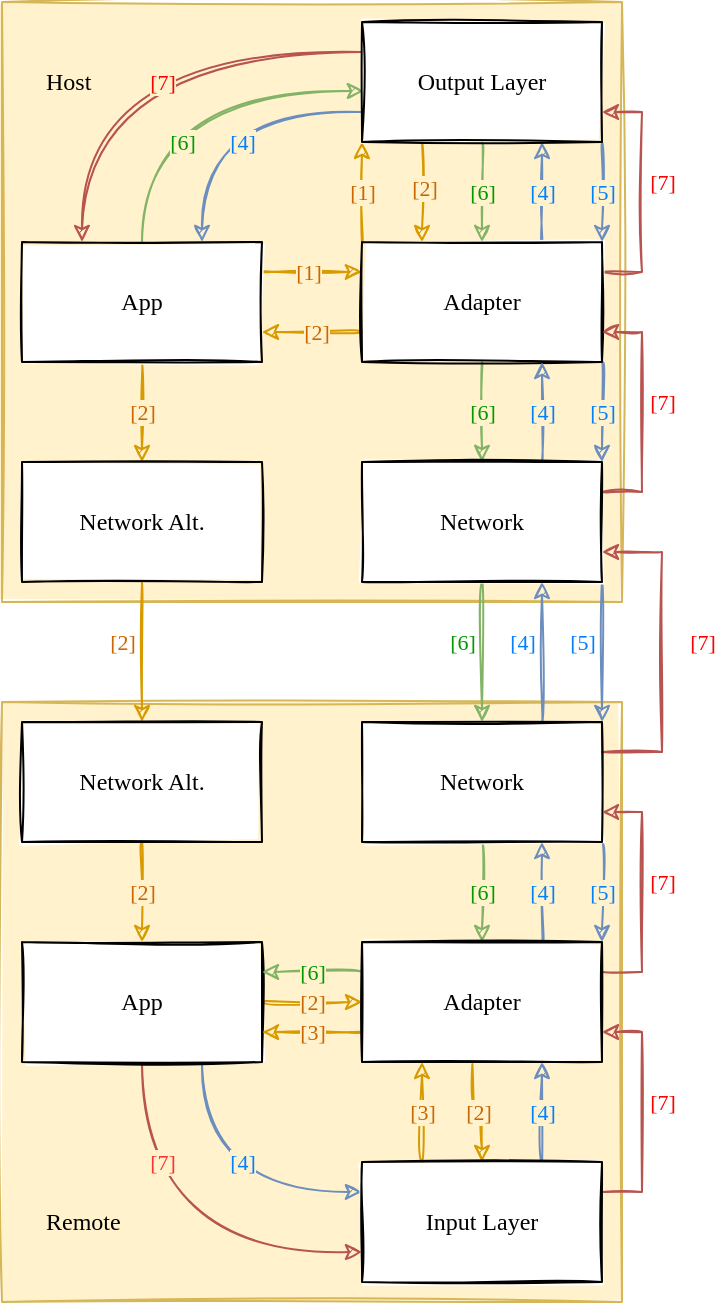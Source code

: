 <mxfile version="14.5.1" type="github">
  <diagram id="R2lEEEUBdFMjLlhIrx00" name="Page-1">
    <mxGraphModel dx="946" dy="662" grid="1" gridSize="10" guides="1" tooltips="1" connect="1" arrows="1" fold="1" page="0" pageScale="1" pageWidth="850" pageHeight="1100" math="0" shadow="0" extFonts="Permanent Marker^https://fonts.googleapis.com/css?family=Permanent+Marker">
      <root>
        <mxCell id="0" />
        <mxCell id="1" parent="0" />
        <mxCell id="pU21dftAFh7mlRXFfOvP-20" value="" style="whiteSpace=wrap;html=1;sketch=1;fillColor=#fff2cc;strokeColor=#d6b656;fontFamily=Comic Sans MS;fillStyle=solid;" parent="1" vertex="1">
          <mxGeometry x="10" y="360" width="310" height="300" as="geometry" />
        </mxCell>
        <mxCell id="pU21dftAFh7mlRXFfOvP-16" value="" style="whiteSpace=wrap;html=1;sketch=1;fillColor=#fff2cc;strokeColor=#d6b656;fontFamily=Comic Sans MS;fillStyle=solid;" parent="1" vertex="1">
          <mxGeometry x="10" y="10" width="310" height="300" as="geometry" />
        </mxCell>
        <mxCell id="pU21dftAFh7mlRXFfOvP-2" style="edgeStyle=orthogonalEdgeStyle;orthogonalLoop=1;jettySize=auto;html=1;exitX=0.5;exitY=1;exitDx=0;exitDy=0;curved=1;sketch=1;fontFamily=Comic Sans MS;" parent="1" edge="1">
          <mxGeometry relative="1" as="geometry">
            <mxPoint x="60" y="230" as="sourcePoint" />
            <mxPoint x="60" y="230" as="targetPoint" />
          </mxGeometry>
        </mxCell>
        <mxCell id="pU21dftAFh7mlRXFfOvP-7" style="edgeStyle=orthogonalEdgeStyle;orthogonalLoop=1;jettySize=auto;html=1;exitX=1;exitY=0.25;exitDx=0;exitDy=0;entryX=0;entryY=0.25;entryDx=0;entryDy=0;curved=1;fillColor=#ffcd28;strokeColor=#d79b00;sketch=1;gradientColor=#ffa500;fontFamily=Comic Sans MS;" parent="1" source="pU21dftAFh7mlRXFfOvP-4" target="pU21dftAFh7mlRXFfOvP-5" edge="1">
          <mxGeometry relative="1" as="geometry" />
        </mxCell>
        <mxCell id="pU21dftAFh7mlRXFfOvP-11" value="[1]" style="edgeLabel;html=1;align=center;verticalAlign=middle;resizable=0;points=[];sketch=1;fontFamily=Comic Sans MS;fontColor=#CC6600;labelBackgroundColor=#FFF2CC;" parent="pU21dftAFh7mlRXFfOvP-7" vertex="1" connectable="0">
          <mxGeometry x="-0.079" relative="1" as="geometry">
            <mxPoint as="offset" />
          </mxGeometry>
        </mxCell>
        <mxCell id="pU21dftAFh7mlRXFfOvP-18" value="[2]" style="edgeStyle=orthogonalEdgeStyle;orthogonalLoop=1;jettySize=auto;html=1;exitX=0.5;exitY=1;exitDx=0;exitDy=0;entryX=0.5;entryY=0;entryDx=0;entryDy=0;curved=1;fillColor=#ffcd28;strokeColor=#d79b00;sketch=1;gradientColor=#ffa500;fontFamily=Comic Sans MS;fontColor=#CC6600;labelBackgroundColor=#FFF2CC;" parent="1" source="pU21dftAFh7mlRXFfOvP-4" target="pU21dftAFh7mlRXFfOvP-14" edge="1">
          <mxGeometry relative="1" as="geometry" />
        </mxCell>
        <mxCell id="pU21dftAFh7mlRXFfOvP-54" value="[6]" style="edgeStyle=orthogonalEdgeStyle;orthogonalLoop=1;jettySize=auto;html=1;exitX=0.5;exitY=0;exitDx=0;exitDy=0;entryX=0.008;entryY=0.575;entryDx=0;entryDy=0;curved=1;sketch=1;fontFamily=Comic Sans MS;entryPerimeter=0;fillColor=#d5e8d4;strokeColor=#82b366;fontColor=#009900;labelBackgroundColor=#FFF2CC;" parent="1" source="pU21dftAFh7mlRXFfOvP-4" target="pU21dftAFh7mlRXFfOvP-6" edge="1">
          <mxGeometry x="-0.464" y="-20" relative="1" as="geometry">
            <mxPoint as="offset" />
          </mxGeometry>
        </mxCell>
        <mxCell id="pU21dftAFh7mlRXFfOvP-4" value="App" style="whiteSpace=wrap;html=1;sketch=1;fontFamily=Comic Sans MS;" parent="1" vertex="1">
          <mxGeometry x="20" y="130" width="120" height="60" as="geometry" />
        </mxCell>
        <mxCell id="pU21dftAFh7mlRXFfOvP-8" value="[1]" style="edgeStyle=orthogonalEdgeStyle;orthogonalLoop=1;jettySize=auto;html=1;exitX=0;exitY=0;exitDx=0;exitDy=0;entryX=0;entryY=1;entryDx=0;entryDy=0;curved=1;fillColor=#ffcd28;strokeColor=#d79b00;sketch=1;gradientColor=#ffa500;fontFamily=Comic Sans MS;fontColor=#CC6600;labelBackgroundColor=#FFF2CC;" parent="1" source="pU21dftAFh7mlRXFfOvP-5" target="pU21dftAFh7mlRXFfOvP-6" edge="1">
          <mxGeometry relative="1" as="geometry" />
        </mxCell>
        <mxCell id="pU21dftAFh7mlRXFfOvP-10" style="edgeStyle=orthogonalEdgeStyle;orthogonalLoop=1;jettySize=auto;html=1;exitX=0;exitY=0.75;exitDx=0;exitDy=0;entryX=1;entryY=0.75;entryDx=0;entryDy=0;curved=1;fillColor=#ffcd28;strokeColor=#d79b00;sketch=1;gradientColor=#ffa500;fontFamily=Comic Sans MS;fontColor=#CC6600;" parent="1" source="pU21dftAFh7mlRXFfOvP-5" target="pU21dftAFh7mlRXFfOvP-4" edge="1">
          <mxGeometry relative="1" as="geometry" />
        </mxCell>
        <mxCell id="pU21dftAFh7mlRXFfOvP-13" value="[2]" style="edgeLabel;html=1;align=center;verticalAlign=middle;resizable=0;points=[];sketch=1;fontFamily=Comic Sans MS;fontColor=#CC6600;labelBackgroundColor=#FFF2CC;" parent="pU21dftAFh7mlRXFfOvP-10" vertex="1" connectable="0">
          <mxGeometry x="-0.059" relative="1" as="geometry">
            <mxPoint as="offset" />
          </mxGeometry>
        </mxCell>
        <mxCell id="pU21dftAFh7mlRXFfOvP-39" value="[4]" style="edgeStyle=orthogonalEdgeStyle;orthogonalLoop=1;jettySize=auto;html=1;exitX=0.75;exitY=0;exitDx=0;exitDy=0;entryX=0.75;entryY=1;entryDx=0;entryDy=0;curved=1;fillColor=#dae8fc;strokeColor=#6c8ebf;sketch=1;fontFamily=Comic Sans MS;fontColor=#007FFF;labelBackgroundColor=#FFF2CC;" parent="1" source="pU21dftAFh7mlRXFfOvP-5" target="pU21dftAFh7mlRXFfOvP-6" edge="1">
          <mxGeometry relative="1" as="geometry" />
        </mxCell>
        <mxCell id="pU21dftAFh7mlRXFfOvP-42" value="[5]" style="edgeStyle=orthogonalEdgeStyle;orthogonalLoop=1;jettySize=auto;html=1;exitX=1;exitY=1;exitDx=0;exitDy=0;entryX=1;entryY=0;entryDx=0;entryDy=0;curved=1;sketch=1;fillColor=#dae8fc;strokeColor=#6c8ebf;fontFamily=Comic Sans MS;fontColor=#007FFF;labelBackgroundColor=#FFF2CC;" parent="1" source="pU21dftAFh7mlRXFfOvP-5" target="pU21dftAFh7mlRXFfOvP-15" edge="1">
          <mxGeometry relative="1" as="geometry" />
        </mxCell>
        <mxCell id="pU21dftAFh7mlRXFfOvP-48" value="[6]" style="edgeStyle=orthogonalEdgeStyle;orthogonalLoop=1;jettySize=auto;html=1;entryX=0.5;entryY=0;entryDx=0;entryDy=0;curved=1;sketch=1;fontFamily=Comic Sans MS;exitX=0.5;exitY=1;exitDx=0;exitDy=0;fillColor=#d5e8d4;strokeColor=#82b366;fontColor=#009900;labelBackgroundColor=#FFF2CC;" parent="1" source="pU21dftAFh7mlRXFfOvP-5" target="pU21dftAFh7mlRXFfOvP-15" edge="1">
          <mxGeometry relative="1" as="geometry">
            <mxPoint x="220" y="190" as="sourcePoint" />
          </mxGeometry>
        </mxCell>
        <mxCell id="pU21dftAFh7mlRXFfOvP-66" value="[7]" style="edgeStyle=orthogonalEdgeStyle;orthogonalLoop=1;jettySize=auto;html=1;exitX=1;exitY=0.25;exitDx=0;exitDy=0;entryX=1;entryY=0.75;entryDx=0;entryDy=0;sketch=1;fontFamily=Comic Sans MS;fillColor=#f8cecc;strokeColor=#b85450;fontColor=#FF0000;labelBackgroundColor=none;rounded=0;" parent="1" source="pU21dftAFh7mlRXFfOvP-5" target="pU21dftAFh7mlRXFfOvP-6" edge="1">
          <mxGeometry x="0.083" y="-10" relative="1" as="geometry">
            <mxPoint as="offset" />
          </mxGeometry>
        </mxCell>
        <mxCell id="pU21dftAFh7mlRXFfOvP-5" value="Adapter" style="whiteSpace=wrap;html=1;sketch=1;fontFamily=Comic Sans MS;" parent="1" vertex="1">
          <mxGeometry x="190" y="130" width="120" height="60" as="geometry" />
        </mxCell>
        <mxCell id="pU21dftAFh7mlRXFfOvP-9" style="edgeStyle=orthogonalEdgeStyle;orthogonalLoop=1;jettySize=auto;html=1;entryX=0.25;entryY=0;entryDx=0;entryDy=0;exitX=0.25;exitY=1;exitDx=0;exitDy=0;curved=1;fillColor=#ffcd28;strokeColor=#d79b00;sketch=1;gradientColor=#ffa500;fontFamily=Comic Sans MS;" parent="1" source="pU21dftAFh7mlRXFfOvP-6" target="pU21dftAFh7mlRXFfOvP-5" edge="1">
          <mxGeometry relative="1" as="geometry" />
        </mxCell>
        <mxCell id="pU21dftAFh7mlRXFfOvP-12" value="[2]" style="edgeLabel;html=1;align=center;verticalAlign=middle;resizable=0;points=[];sketch=1;fontFamily=Comic Sans MS;fontColor=#CC6600;labelBackgroundColor=#FFF2CC;" parent="pU21dftAFh7mlRXFfOvP-9" vertex="1" connectable="0">
          <mxGeometry x="-0.087" y="1" relative="1" as="geometry">
            <mxPoint as="offset" />
          </mxGeometry>
        </mxCell>
        <mxCell id="pU21dftAFh7mlRXFfOvP-41" value="[5]" style="edgeStyle=orthogonalEdgeStyle;orthogonalLoop=1;jettySize=auto;html=1;exitX=1;exitY=1;exitDx=0;exitDy=0;entryX=1;entryY=0;entryDx=0;entryDy=0;curved=1;sketch=1;fillColor=#dae8fc;strokeColor=#6c8ebf;fontFamily=Comic Sans MS;fontColor=#007FFF;labelBackgroundColor=#FFF2CC;" parent="1" source="pU21dftAFh7mlRXFfOvP-6" target="pU21dftAFh7mlRXFfOvP-5" edge="1">
          <mxGeometry relative="1" as="geometry" />
        </mxCell>
        <mxCell id="pU21dftAFh7mlRXFfOvP-56" value="[6]" style="edgeStyle=orthogonalEdgeStyle;orthogonalLoop=1;jettySize=auto;html=1;exitX=0.5;exitY=1;exitDx=0;exitDy=0;entryX=0.5;entryY=0;entryDx=0;entryDy=0;curved=1;sketch=1;fontFamily=Comic Sans MS;fillColor=#d5e8d4;strokeColor=#82b366;fontColor=#009900;labelBackgroundColor=#FFF2CC;" parent="1" source="pU21dftAFh7mlRXFfOvP-6" target="pU21dftAFh7mlRXFfOvP-5" edge="1">
          <mxGeometry relative="1" as="geometry" />
        </mxCell>
        <mxCell id="pU21dftAFh7mlRXFfOvP-69" value="[7]" style="edgeStyle=orthogonalEdgeStyle;orthogonalLoop=1;jettySize=auto;html=1;exitX=0;exitY=0.25;exitDx=0;exitDy=0;entryX=0.25;entryY=0;entryDx=0;entryDy=0;curved=1;sketch=1;fontFamily=Comic Sans MS;fillColor=#f8cecc;strokeColor=#b85450;fontColor=#FF0000;labelBackgroundColor=#FFF2CC;" parent="1" source="pU21dftAFh7mlRXFfOvP-6" target="pU21dftAFh7mlRXFfOvP-4" edge="1">
          <mxGeometry x="-0.149" y="15" relative="1" as="geometry">
            <mxPoint as="offset" />
          </mxGeometry>
        </mxCell>
        <mxCell id="xrkJ1RhqO17VFnVHTUfB-3" value="[4]" style="edgeStyle=orthogonalEdgeStyle;curved=1;rounded=1;orthogonalLoop=1;jettySize=auto;html=1;exitX=0;exitY=0.75;exitDx=0;exitDy=0;entryX=0.75;entryY=0;entryDx=0;entryDy=0;fillColor=#dae8fc;strokeColor=#6c8ebf;sketch=1;fontFamily=Comic Sans MS;fontColor=#007FFF;labelBackgroundColor=#FFF2CC;" parent="1" source="pU21dftAFh7mlRXFfOvP-6" target="pU21dftAFh7mlRXFfOvP-4" edge="1">
          <mxGeometry x="-0.172" y="15" relative="1" as="geometry">
            <mxPoint as="offset" />
          </mxGeometry>
        </mxCell>
        <mxCell id="pU21dftAFh7mlRXFfOvP-6" value="Output Layer" style="whiteSpace=wrap;html=1;sketch=1;fontFamily=Comic Sans MS;" parent="1" vertex="1">
          <mxGeometry x="190" y="20" width="120" height="60" as="geometry" />
        </mxCell>
        <mxCell id="pU21dftAFh7mlRXFfOvP-24" value="[2]" style="edgeStyle=orthogonalEdgeStyle;orthogonalLoop=1;jettySize=auto;html=1;exitX=0.5;exitY=1;exitDx=0;exitDy=0;entryX=0.5;entryY=0;entryDx=0;entryDy=0;curved=1;fillColor=#ffe6cc;strokeColor=#d79b00;sketch=1;fontFamily=Comic Sans MS;fontColor=#CC6600;labelBackgroundColor=none;" parent="1" source="pU21dftAFh7mlRXFfOvP-14" target="pU21dftAFh7mlRXFfOvP-23" edge="1">
          <mxGeometry x="-0.143" y="-10" relative="1" as="geometry">
            <mxPoint as="offset" />
          </mxGeometry>
        </mxCell>
        <mxCell id="pU21dftAFh7mlRXFfOvP-14" value="Network Alt." style="whiteSpace=wrap;html=1;sketch=1;fontFamily=Comic Sans MS;" parent="1" vertex="1">
          <mxGeometry x="20" y="240" width="120" height="60" as="geometry" />
        </mxCell>
        <mxCell id="pU21dftAFh7mlRXFfOvP-38" value="[4]" style="edgeStyle=orthogonalEdgeStyle;orthogonalLoop=1;jettySize=auto;html=1;exitX=0.75;exitY=0;exitDx=0;exitDy=0;entryX=0.75;entryY=1;entryDx=0;entryDy=0;curved=1;fillColor=#dae8fc;strokeColor=#6c8ebf;sketch=1;fontFamily=Comic Sans MS;fontColor=#007FFF;labelBackgroundColor=#FFF2CC;" parent="1" source="pU21dftAFh7mlRXFfOvP-15" target="pU21dftAFh7mlRXFfOvP-5" edge="1">
          <mxGeometry relative="1" as="geometry" />
        </mxCell>
        <mxCell id="pU21dftAFh7mlRXFfOvP-44" style="edgeStyle=orthogonalEdgeStyle;orthogonalLoop=1;jettySize=auto;html=1;exitX=1;exitY=1;exitDx=0;exitDy=0;entryX=1;entryY=0;entryDx=0;entryDy=0;curved=1;sketch=1;fillColor=#dae8fc;strokeColor=#6c8ebf;fontFamily=Comic Sans MS;fontColor=#007FFF;" parent="1" source="pU21dftAFh7mlRXFfOvP-15" target="pU21dftAFh7mlRXFfOvP-27" edge="1">
          <mxGeometry relative="1" as="geometry" />
        </mxCell>
        <mxCell id="pU21dftAFh7mlRXFfOvP-45" value="[5]" style="edgeLabel;html=1;align=center;verticalAlign=middle;resizable=0;points=[];sketch=1;fontFamily=Comic Sans MS;fontColor=#007FFF;labelBackgroundColor=none;" parent="pU21dftAFh7mlRXFfOvP-44" vertex="1" connectable="0">
          <mxGeometry x="0.252" relative="1" as="geometry">
            <mxPoint x="-10" y="-13.81" as="offset" />
          </mxGeometry>
        </mxCell>
        <mxCell id="pU21dftAFh7mlRXFfOvP-49" value="[6]" style="edgeStyle=orthogonalEdgeStyle;orthogonalLoop=1;jettySize=auto;html=1;exitX=0.5;exitY=1;exitDx=0;exitDy=0;entryX=0.5;entryY=0;entryDx=0;entryDy=0;curved=1;sketch=1;fontFamily=Comic Sans MS;fillColor=#d5e8d4;strokeColor=#82b366;fontColor=#009900;labelBackgroundColor=none;" parent="1" source="pU21dftAFh7mlRXFfOvP-15" target="pU21dftAFh7mlRXFfOvP-27" edge="1">
          <mxGeometry x="-0.143" y="-10" relative="1" as="geometry">
            <mxPoint as="offset" />
          </mxGeometry>
        </mxCell>
        <mxCell id="pU21dftAFh7mlRXFfOvP-65" value="[7]" style="edgeStyle=orthogonalEdgeStyle;orthogonalLoop=1;jettySize=auto;html=1;exitX=1;exitY=0.25;exitDx=0;exitDy=0;entryX=1;entryY=0.75;entryDx=0;entryDy=0;sketch=1;fontFamily=Comic Sans MS;fillColor=#f8cecc;strokeColor=#b85450;fontColor=#FF0000;labelBackgroundColor=none;rounded=0;" parent="1" source="pU21dftAFh7mlRXFfOvP-15" target="pU21dftAFh7mlRXFfOvP-5" edge="1">
          <mxGeometry x="0.083" y="-10" relative="1" as="geometry">
            <mxPoint as="offset" />
          </mxGeometry>
        </mxCell>
        <mxCell id="pU21dftAFh7mlRXFfOvP-15" value="Network" style="whiteSpace=wrap;html=1;sketch=1;fontFamily=Comic Sans MS;" parent="1" vertex="1">
          <mxGeometry x="190" y="240" width="120" height="60" as="geometry" />
        </mxCell>
        <mxCell id="pU21dftAFh7mlRXFfOvP-17" value="Host" style="text;html=1;align=left;verticalAlign=middle;resizable=0;points=[];autosize=1;sketch=1;fontFamily=Comic Sans MS;" parent="1" vertex="1">
          <mxGeometry x="30" y="40" width="40" height="20" as="geometry" />
        </mxCell>
        <mxCell id="pU21dftAFh7mlRXFfOvP-21" value="Remote" style="text;html=1;strokeColor=none;fillColor=none;align=left;verticalAlign=middle;whiteSpace=wrap;sketch=1;fontFamily=Comic Sans MS;" parent="1" vertex="1">
          <mxGeometry x="30" y="610" width="40" height="20" as="geometry" />
        </mxCell>
        <mxCell id="pU21dftAFh7mlRXFfOvP-26" value="[2]" style="edgeStyle=orthogonalEdgeStyle;orthogonalLoop=1;jettySize=auto;html=1;exitX=0.5;exitY=1;exitDx=0;exitDy=0;entryX=0.5;entryY=0;entryDx=0;entryDy=0;curved=1;fillColor=#ffe6cc;strokeColor=#d79b00;sketch=1;fontFamily=Comic Sans MS;fontColor=#CC6600;labelBackgroundColor=#FFF2CC;" parent="1" source="pU21dftAFh7mlRXFfOvP-23" target="pU21dftAFh7mlRXFfOvP-25" edge="1">
          <mxGeometry relative="1" as="geometry" />
        </mxCell>
        <mxCell id="pU21dftAFh7mlRXFfOvP-23" value="Network Alt." style="whiteSpace=wrap;html=1;sketch=1;fontFamily=Comic Sans MS;" parent="1" vertex="1">
          <mxGeometry x="20" y="370" width="120" height="60" as="geometry" />
        </mxCell>
        <mxCell id="pU21dftAFh7mlRXFfOvP-30" value="[2]" style="edgeStyle=orthogonalEdgeStyle;orthogonalLoop=1;jettySize=auto;html=1;exitX=1;exitY=0.5;exitDx=0;exitDy=0;entryX=0;entryY=0.5;entryDx=0;entryDy=0;curved=1;fillColor=#ffe6cc;strokeColor=#d79b00;sketch=1;fontFamily=Comic Sans MS;fontColor=#CC6600;labelBackgroundColor=#FFF2CC;" parent="1" source="pU21dftAFh7mlRXFfOvP-25" target="pU21dftAFh7mlRXFfOvP-28" edge="1">
          <mxGeometry relative="1" as="geometry" />
        </mxCell>
        <mxCell id="pU21dftAFh7mlRXFfOvP-35" value="[4]" style="edgeStyle=orthogonalEdgeStyle;orthogonalLoop=1;jettySize=auto;html=1;exitX=0.75;exitY=1;exitDx=0;exitDy=0;entryX=0;entryY=0.25;entryDx=0;entryDy=0;curved=1;fillColor=#dae8fc;strokeColor=#6c8ebf;sketch=1;fontFamily=Comic Sans MS;fontColor=#007FFF;labelBackgroundColor=#FFF2CC;" parent="1" source="pU21dftAFh7mlRXFfOvP-25" target="pU21dftAFh7mlRXFfOvP-29" edge="1">
          <mxGeometry x="0.172" y="15" relative="1" as="geometry">
            <mxPoint as="offset" />
          </mxGeometry>
        </mxCell>
        <mxCell id="pU21dftAFh7mlRXFfOvP-58" value="[7]" style="edgeStyle=orthogonalEdgeStyle;orthogonalLoop=1;jettySize=auto;html=1;exitX=0.5;exitY=1;exitDx=0;exitDy=0;entryX=0;entryY=0.75;entryDx=0;entryDy=0;curved=1;sketch=1;fontFamily=Comic Sans MS;fillColor=#f8cecc;strokeColor=#b85450;fontColor=#FF3333;labelBackgroundColor=#FFF2CC;" parent="1" source="pU21dftAFh7mlRXFfOvP-25" target="pU21dftAFh7mlRXFfOvP-29" edge="1">
          <mxGeometry x="-0.512" y="10" relative="1" as="geometry">
            <mxPoint as="offset" />
          </mxGeometry>
        </mxCell>
        <mxCell id="pU21dftAFh7mlRXFfOvP-25" value="App" style="whiteSpace=wrap;html=1;sketch=1;fontFamily=Comic Sans MS;" parent="1" vertex="1">
          <mxGeometry x="20" y="480" width="120" height="60" as="geometry" />
        </mxCell>
        <mxCell id="pU21dftAFh7mlRXFfOvP-37" value="[4]" style="edgeStyle=orthogonalEdgeStyle;orthogonalLoop=1;jettySize=auto;html=1;exitX=0.75;exitY=0;exitDx=0;exitDy=0;entryX=0.75;entryY=1;entryDx=0;entryDy=0;curved=1;fillColor=#dae8fc;strokeColor=#6c8ebf;sketch=1;fontFamily=Comic Sans MS;fontColor=#007FFF;labelBackgroundColor=none;" parent="1" source="pU21dftAFh7mlRXFfOvP-27" target="pU21dftAFh7mlRXFfOvP-15" edge="1">
          <mxGeometry x="0.143" y="10" relative="1" as="geometry">
            <mxPoint as="offset" />
          </mxGeometry>
        </mxCell>
        <mxCell id="pU21dftAFh7mlRXFfOvP-46" value="[5]" style="edgeStyle=orthogonalEdgeStyle;orthogonalLoop=1;jettySize=auto;html=1;exitX=1;exitY=1;exitDx=0;exitDy=0;curved=1;sketch=1;fontFamily=Comic Sans MS;entryX=1;entryY=0;entryDx=0;entryDy=0;fillColor=#dae8fc;strokeColor=#6c8ebf;fontColor=#007FFF;labelBackgroundColor=#FFF2CC;" parent="1" source="pU21dftAFh7mlRXFfOvP-27" target="pU21dftAFh7mlRXFfOvP-28" edge="1">
          <mxGeometry relative="1" as="geometry" />
        </mxCell>
        <mxCell id="pU21dftAFh7mlRXFfOvP-53" value="[6]" style="edgeStyle=orthogonalEdgeStyle;orthogonalLoop=1;jettySize=auto;html=1;exitX=0.5;exitY=1;exitDx=0;exitDy=0;entryX=0.5;entryY=0;entryDx=0;entryDy=0;curved=1;sketch=1;fontFamily=Comic Sans MS;fillColor=#d5e8d4;strokeColor=#82b366;fontColor=#009900;labelBackgroundColor=#FFF2CC;" parent="1" source="pU21dftAFh7mlRXFfOvP-27" target="pU21dftAFh7mlRXFfOvP-28" edge="1">
          <mxGeometry relative="1" as="geometry" />
        </mxCell>
        <mxCell id="pU21dftAFh7mlRXFfOvP-64" value="[7]" style="edgeStyle=orthogonalEdgeStyle;orthogonalLoop=1;jettySize=auto;html=1;exitX=1;exitY=0.25;exitDx=0;exitDy=0;entryX=1;entryY=0.75;entryDx=0;entryDy=0;sketch=1;fontFamily=Comic Sans MS;fillColor=#f8cecc;strokeColor=#b85450;fontColor=#FF0000;labelBackgroundColor=none;rounded=0;" parent="1" source="pU21dftAFh7mlRXFfOvP-27" target="pU21dftAFh7mlRXFfOvP-15" edge="1">
          <mxGeometry x="0.071" y="-20" relative="1" as="geometry">
            <Array as="points">
              <mxPoint x="340" y="385" />
              <mxPoint x="340" y="285" />
            </Array>
            <mxPoint as="offset" />
          </mxGeometry>
        </mxCell>
        <mxCell id="pU21dftAFh7mlRXFfOvP-27" value="Network" style="whiteSpace=wrap;html=1;sketch=1;fontFamily=Comic Sans MS;" parent="1" vertex="1">
          <mxGeometry x="190" y="370" width="120" height="60" as="geometry" />
        </mxCell>
        <mxCell id="pU21dftAFh7mlRXFfOvP-31" value="[2]" style="edgeStyle=orthogonalEdgeStyle;orthogonalLoop=1;jettySize=auto;html=1;exitX=0.46;exitY=1.016;exitDx=0;exitDy=0;entryX=0.5;entryY=0;entryDx=0;entryDy=0;exitPerimeter=0;curved=1;fillColor=#ffe6cc;strokeColor=#d79b00;sketch=1;fontFamily=Comic Sans MS;fontColor=#CC6600;labelBackgroundColor=#FFF2CC;" parent="1" source="pU21dftAFh7mlRXFfOvP-28" target="pU21dftAFh7mlRXFfOvP-29" edge="1">
          <mxGeometry relative="1" as="geometry" />
        </mxCell>
        <mxCell id="pU21dftAFh7mlRXFfOvP-34" value="[3]" style="edgeStyle=orthogonalEdgeStyle;orthogonalLoop=1;jettySize=auto;html=1;exitX=0;exitY=0.75;exitDx=0;exitDy=0;entryX=1;entryY=0.75;entryDx=0;entryDy=0;curved=1;fillColor=#ffe6cc;strokeColor=#d79b00;sketch=1;fontFamily=Comic Sans MS;fontColor=#CC6600;labelBackgroundColor=#FFF2CC;" parent="1" source="pU21dftAFh7mlRXFfOvP-28" target="pU21dftAFh7mlRXFfOvP-25" edge="1">
          <mxGeometry relative="1" as="geometry" />
        </mxCell>
        <mxCell id="pU21dftAFh7mlRXFfOvP-36" value="[4]" style="edgeStyle=orthogonalEdgeStyle;orthogonalLoop=1;jettySize=auto;html=1;exitX=0.75;exitY=0;exitDx=0;exitDy=0;curved=1;entryX=0.75;entryY=1;entryDx=0;entryDy=0;fillColor=#dae8fc;strokeColor=#6c8ebf;sketch=1;fontFamily=Comic Sans MS;fontColor=#007FFF;labelBackgroundColor=#FFF2CC;" parent="1" source="pU21dftAFh7mlRXFfOvP-28" target="pU21dftAFh7mlRXFfOvP-27" edge="1">
          <mxGeometry relative="1" as="geometry">
            <mxPoint x="220" y="430" as="targetPoint" />
          </mxGeometry>
        </mxCell>
        <mxCell id="pU21dftAFh7mlRXFfOvP-50" value="[6]" style="edgeStyle=orthogonalEdgeStyle;orthogonalLoop=1;jettySize=auto;html=1;exitX=0;exitY=0.25;exitDx=0;exitDy=0;entryX=1;entryY=0.25;entryDx=0;entryDy=0;curved=1;sketch=1;fontFamily=Comic Sans MS;fillColor=#d5e8d4;strokeColor=#82b366;fontColor=#009900;labelBackgroundColor=#FFF2CC;" parent="1" source="pU21dftAFh7mlRXFfOvP-28" target="pU21dftAFh7mlRXFfOvP-25" edge="1">
          <mxGeometry relative="1" as="geometry" />
        </mxCell>
        <mxCell id="pU21dftAFh7mlRXFfOvP-63" value="[7]" style="edgeStyle=orthogonalEdgeStyle;orthogonalLoop=1;jettySize=auto;html=1;exitX=1;exitY=0.25;exitDx=0;exitDy=0;entryX=1;entryY=0.75;entryDx=0;entryDy=0;sketch=1;fontFamily=Comic Sans MS;fillColor=#f8cecc;strokeColor=#b85450;fontColor=#FF0000;labelBackgroundColor=none;rounded=0;" parent="1" source="pU21dftAFh7mlRXFfOvP-28" target="pU21dftAFh7mlRXFfOvP-27" edge="1">
          <mxGeometry x="0.083" y="-10" relative="1" as="geometry">
            <mxPoint as="offset" />
          </mxGeometry>
        </mxCell>
        <mxCell id="pU21dftAFh7mlRXFfOvP-28" value="Adapter" style="whiteSpace=wrap;html=1;sketch=1;fontFamily=Comic Sans MS;" parent="1" vertex="1">
          <mxGeometry x="190" y="480" width="120" height="60" as="geometry" />
        </mxCell>
        <mxCell id="pU21dftAFh7mlRXFfOvP-32" value="[3]" style="edgeStyle=orthogonalEdgeStyle;orthogonalLoop=1;jettySize=auto;html=1;exitX=0.25;exitY=0;exitDx=0;exitDy=0;entryX=0.25;entryY=1;entryDx=0;entryDy=0;curved=1;fillColor=#ffe6cc;strokeColor=#d79b00;sketch=1;fontFamily=Comic Sans MS;fontColor=#CC6600;labelBackgroundColor=#FFF2CC;" parent="1" source="pU21dftAFh7mlRXFfOvP-29" target="pU21dftAFh7mlRXFfOvP-28" edge="1">
          <mxGeometry relative="1" as="geometry" />
        </mxCell>
        <mxCell id="xrkJ1RhqO17VFnVHTUfB-2" value="[4]" style="edgeStyle=orthogonalEdgeStyle;rounded=1;orthogonalLoop=1;jettySize=auto;html=1;exitX=0.75;exitY=0;exitDx=0;exitDy=0;entryX=0.75;entryY=1;entryDx=0;entryDy=0;curved=1;fillColor=#dae8fc;strokeColor=#6c8ebf;sketch=1;fontFamily=Comic Sans MS;fontColor=#007FFF;labelBackgroundColor=#FFF2CC;" parent="1" source="pU21dftAFh7mlRXFfOvP-29" target="pU21dftAFh7mlRXFfOvP-28" edge="1">
          <mxGeometry relative="1" as="geometry" />
        </mxCell>
        <mxCell id="xrkJ1RhqO17VFnVHTUfB-5" value="[7]" style="edgeStyle=orthogonalEdgeStyle;rounded=0;orthogonalLoop=1;jettySize=auto;html=1;exitX=1;exitY=0.25;exitDx=0;exitDy=0;entryX=1;entryY=0.75;entryDx=0;entryDy=0;sketch=1;fontFamily=Comic Sans MS;fillColor=#f8cecc;strokeColor=#b85450;fontColor=#FF0000;labelBackgroundColor=none;" parent="1" source="pU21dftAFh7mlRXFfOvP-29" target="pU21dftAFh7mlRXFfOvP-28" edge="1">
          <mxGeometry x="0.083" y="-10" relative="1" as="geometry">
            <mxPoint as="offset" />
          </mxGeometry>
        </mxCell>
        <mxCell id="pU21dftAFh7mlRXFfOvP-29" value="Input Layer" style="whiteSpace=wrap;html=1;sketch=1;fontFamily=Comic Sans MS;" parent="1" vertex="1">
          <mxGeometry x="190" y="590" width="120" height="60" as="geometry" />
        </mxCell>
      </root>
    </mxGraphModel>
  </diagram>
</mxfile>

